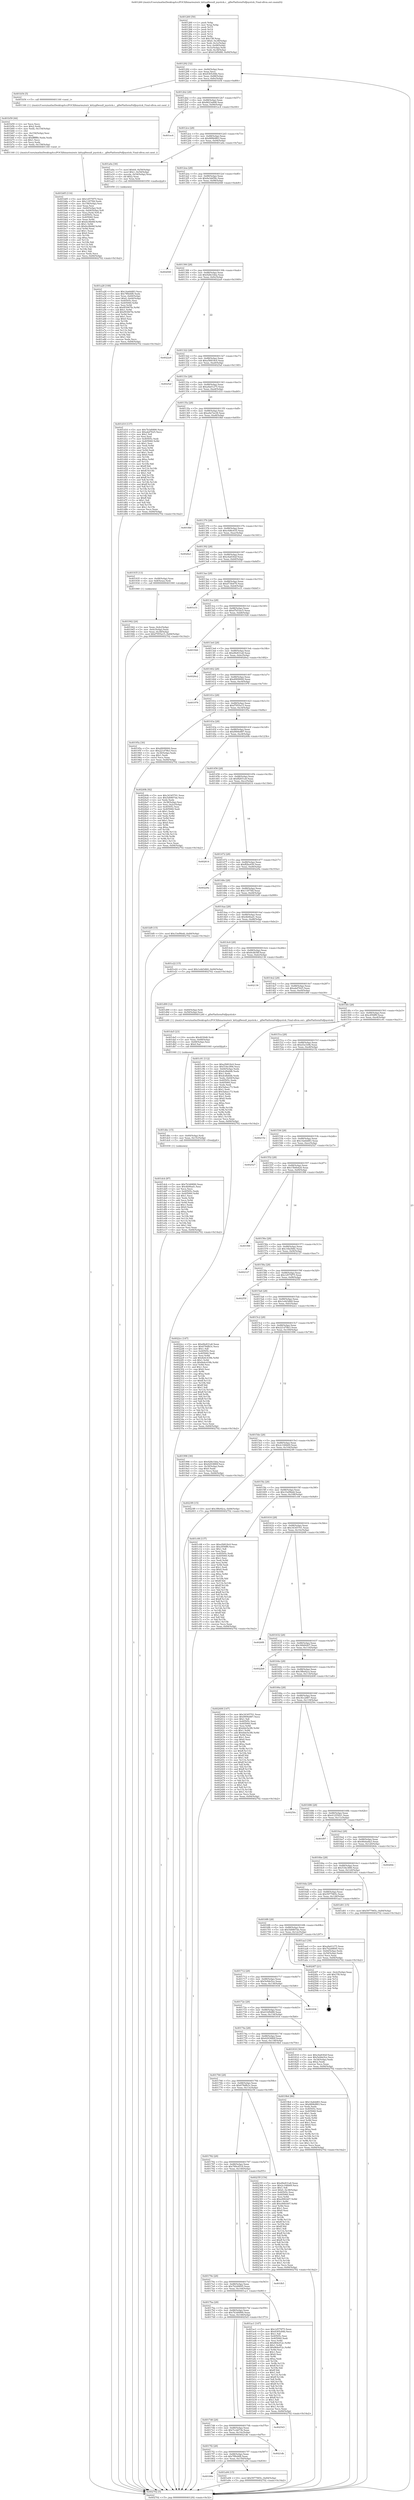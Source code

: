 digraph "0x401260" {
  label = "0x401260 (/mnt/c/Users/mathe/Desktop/tcc/POCII/binaries/extr_kittyglfwnull_joystick.c__glfwPlatformPollJoystick_Final-ollvm.out::main(0))"
  labelloc = "t"
  node[shape=record]

  Entry [label="",width=0.3,height=0.3,shape=circle,fillcolor=black,style=filled]
  "0x401292" [label="{
     0x401292 [32]\l
     | [instrs]\l
     &nbsp;&nbsp;0x401292 \<+6\>: mov -0x84(%rbp),%eax\l
     &nbsp;&nbsp;0x401298 \<+2\>: mov %eax,%ecx\l
     &nbsp;&nbsp;0x40129a \<+6\>: sub $0x8365c84b,%ecx\l
     &nbsp;&nbsp;0x4012a0 \<+6\>: mov %eax,-0x88(%rbp)\l
     &nbsp;&nbsp;0x4012a6 \<+6\>: mov %ecx,-0x8c(%rbp)\l
     &nbsp;&nbsp;0x4012ac \<+6\>: je 0000000000401b54 \<main+0x8f4\>\l
  }"]
  "0x401b54" [label="{
     0x401b54 [5]\l
     | [instrs]\l
     &nbsp;&nbsp;0x401b54 \<+5\>: call 0000000000401160 \<next_i\>\l
     | [calls]\l
     &nbsp;&nbsp;0x401160 \{1\} (/mnt/c/Users/mathe/Desktop/tcc/POCII/binaries/extr_kittyglfwnull_joystick.c__glfwPlatformPollJoystick_Final-ollvm.out::next_i)\l
  }"]
  "0x4012b2" [label="{
     0x4012b2 [28]\l
     | [instrs]\l
     &nbsp;&nbsp;0x4012b2 \<+5\>: jmp 00000000004012b7 \<main+0x57\>\l
     &nbsp;&nbsp;0x4012b7 \<+6\>: mov -0x88(%rbp),%eax\l
     &nbsp;&nbsp;0x4012bd \<+5\>: sub $0x8623a898,%eax\l
     &nbsp;&nbsp;0x4012c2 \<+6\>: mov %eax,-0x90(%rbp)\l
     &nbsp;&nbsp;0x4012c8 \<+6\>: je 0000000000401ec4 \<main+0xc64\>\l
  }"]
  Exit [label="",width=0.3,height=0.3,shape=circle,fillcolor=black,style=filled,peripheries=2]
  "0x401ec4" [label="{
     0x401ec4\l
  }", style=dashed]
  "0x4012ce" [label="{
     0x4012ce [28]\l
     | [instrs]\l
     &nbsp;&nbsp;0x4012ce \<+5\>: jmp 00000000004012d3 \<main+0x73\>\l
     &nbsp;&nbsp;0x4012d3 \<+6\>: mov -0x88(%rbp),%eax\l
     &nbsp;&nbsp;0x4012d9 \<+5\>: sub $0x889b9f63,%eax\l
     &nbsp;&nbsp;0x4012de \<+6\>: mov %eax,-0x94(%rbp)\l
     &nbsp;&nbsp;0x4012e4 \<+6\>: je 0000000000401a0a \<main+0x7aa\>\l
  }"]
  "0x401dcb" [label="{
     0x401dcb [87]\l
     | [instrs]\l
     &nbsp;&nbsp;0x401dcb \<+5\>: mov $0x7b3d0890,%eax\l
     &nbsp;&nbsp;0x401dd0 \<+5\>: mov $0x4b06ad1,%esi\l
     &nbsp;&nbsp;0x401dd5 \<+2\>: xor %ecx,%ecx\l
     &nbsp;&nbsp;0x401dd7 \<+7\>: mov 0x40505c,%edx\l
     &nbsp;&nbsp;0x401dde \<+8\>: mov 0x405060,%r8d\l
     &nbsp;&nbsp;0x401de6 \<+3\>: sub $0x1,%ecx\l
     &nbsp;&nbsp;0x401de9 \<+3\>: mov %edx,%r9d\l
     &nbsp;&nbsp;0x401dec \<+3\>: add %ecx,%r9d\l
     &nbsp;&nbsp;0x401def \<+4\>: imul %r9d,%edx\l
     &nbsp;&nbsp;0x401df3 \<+3\>: and $0x1,%edx\l
     &nbsp;&nbsp;0x401df6 \<+3\>: cmp $0x0,%edx\l
     &nbsp;&nbsp;0x401df9 \<+4\>: sete %r10b\l
     &nbsp;&nbsp;0x401dfd \<+4\>: cmp $0xa,%r8d\l
     &nbsp;&nbsp;0x401e01 \<+4\>: setl %r11b\l
     &nbsp;&nbsp;0x401e05 \<+3\>: mov %r10b,%bl\l
     &nbsp;&nbsp;0x401e08 \<+3\>: and %r11b,%bl\l
     &nbsp;&nbsp;0x401e0b \<+3\>: xor %r11b,%r10b\l
     &nbsp;&nbsp;0x401e0e \<+3\>: or %r10b,%bl\l
     &nbsp;&nbsp;0x401e11 \<+3\>: test $0x1,%bl\l
     &nbsp;&nbsp;0x401e14 \<+3\>: cmovne %esi,%eax\l
     &nbsp;&nbsp;0x401e17 \<+6\>: mov %eax,-0x84(%rbp)\l
     &nbsp;&nbsp;0x401e1d \<+5\>: jmp 0000000000402702 \<main+0x14a2\>\l
  }"]
  "0x401a0a" [label="{
     0x401a0a [30]\l
     | [instrs]\l
     &nbsp;&nbsp;0x401a0a \<+7\>: movl $0x64,-0x50(%rbp)\l
     &nbsp;&nbsp;0x401a11 \<+7\>: movl $0x1,-0x54(%rbp)\l
     &nbsp;&nbsp;0x401a18 \<+4\>: movslq -0x54(%rbp),%rax\l
     &nbsp;&nbsp;0x401a1c \<+4\>: shl $0x2,%rax\l
     &nbsp;&nbsp;0x401a20 \<+3\>: mov %rax,%rdi\l
     &nbsp;&nbsp;0x401a23 \<+5\>: call 0000000000401050 \<malloc@plt\>\l
     | [calls]\l
     &nbsp;&nbsp;0x401050 \{1\} (unknown)\l
  }"]
  "0x4012ea" [label="{
     0x4012ea [28]\l
     | [instrs]\l
     &nbsp;&nbsp;0x4012ea \<+5\>: jmp 00000000004012ef \<main+0x8f\>\l
     &nbsp;&nbsp;0x4012ef \<+6\>: mov -0x88(%rbp),%eax\l
     &nbsp;&nbsp;0x4012f5 \<+5\>: sub $0x8a3dd58c,%eax\l
     &nbsp;&nbsp;0x4012fa \<+6\>: mov %eax,-0x98(%rbp)\l
     &nbsp;&nbsp;0x401300 \<+6\>: je 0000000000402048 \<main+0xde8\>\l
  }"]
  "0x401dbc" [label="{
     0x401dbc [15]\l
     | [instrs]\l
     &nbsp;&nbsp;0x401dbc \<+4\>: mov -0x60(%rbp),%rdi\l
     &nbsp;&nbsp;0x401dc0 \<+6\>: mov %eax,-0x15c(%rbp)\l
     &nbsp;&nbsp;0x401dc6 \<+5\>: call 0000000000401030 \<free@plt\>\l
     | [calls]\l
     &nbsp;&nbsp;0x401030 \{1\} (unknown)\l
  }"]
  "0x402048" [label="{
     0x402048\l
  }", style=dashed]
  "0x401306" [label="{
     0x401306 [28]\l
     | [instrs]\l
     &nbsp;&nbsp;0x401306 \<+5\>: jmp 000000000040130b \<main+0xab\>\l
     &nbsp;&nbsp;0x40130b \<+6\>: mov -0x88(%rbp),%eax\l
     &nbsp;&nbsp;0x401311 \<+5\>: sub $0x928e1bba,%eax\l
     &nbsp;&nbsp;0x401316 \<+6\>: mov %eax,-0x9c(%rbp)\l
     &nbsp;&nbsp;0x40131c \<+6\>: je 00000000004022a9 \<main+0x1049\>\l
  }"]
  "0x401da5" [label="{
     0x401da5 [23]\l
     | [instrs]\l
     &nbsp;&nbsp;0x401da5 \<+10\>: movabs $0x4030d6,%rdi\l
     &nbsp;&nbsp;0x401daf \<+3\>: mov %eax,-0x68(%rbp)\l
     &nbsp;&nbsp;0x401db2 \<+3\>: mov -0x68(%rbp),%esi\l
     &nbsp;&nbsp;0x401db5 \<+2\>: mov $0x0,%al\l
     &nbsp;&nbsp;0x401db7 \<+5\>: call 0000000000401040 \<printf@plt\>\l
     | [calls]\l
     &nbsp;&nbsp;0x401040 \{1\} (unknown)\l
  }"]
  "0x4022a9" [label="{
     0x4022a9\l
  }", style=dashed]
  "0x401322" [label="{
     0x401322 [28]\l
     | [instrs]\l
     &nbsp;&nbsp;0x401322 \<+5\>: jmp 0000000000401327 \<main+0xc7\>\l
     &nbsp;&nbsp;0x401327 \<+6\>: mov -0x88(%rbp),%eax\l
     &nbsp;&nbsp;0x40132d \<+5\>: sub $0xa56818c0,%eax\l
     &nbsp;&nbsp;0x401332 \<+6\>: mov %eax,-0xa0(%rbp)\l
     &nbsp;&nbsp;0x401338 \<+6\>: je 00000000004025af \<main+0x134f\>\l
  }"]
  "0x401b85" [label="{
     0x401b85 [116]\l
     | [instrs]\l
     &nbsp;&nbsp;0x401b85 \<+5\>: mov $0x1d575f75,%ecx\l
     &nbsp;&nbsp;0x401b8a \<+5\>: mov $0x11875fd,%edx\l
     &nbsp;&nbsp;0x401b8f \<+6\>: mov -0x158(%rbp),%esi\l
     &nbsp;&nbsp;0x401b95 \<+3\>: imul %eax,%esi\l
     &nbsp;&nbsp;0x401b98 \<+4\>: mov -0x60(%rbp),%rdi\l
     &nbsp;&nbsp;0x401b9c \<+4\>: movslq -0x64(%rbp),%r8\l
     &nbsp;&nbsp;0x401ba0 \<+4\>: mov %esi,(%rdi,%r8,4)\l
     &nbsp;&nbsp;0x401ba4 \<+7\>: mov 0x40505c,%eax\l
     &nbsp;&nbsp;0x401bab \<+7\>: mov 0x405060,%esi\l
     &nbsp;&nbsp;0x401bb2 \<+3\>: mov %eax,%r9d\l
     &nbsp;&nbsp;0x401bb5 \<+7\>: add $0xfec8b06f,%r9d\l
     &nbsp;&nbsp;0x401bbc \<+4\>: sub $0x1,%r9d\l
     &nbsp;&nbsp;0x401bc0 \<+7\>: sub $0xfec8b06f,%r9d\l
     &nbsp;&nbsp;0x401bc7 \<+4\>: imul %r9d,%eax\l
     &nbsp;&nbsp;0x401bcb \<+3\>: and $0x1,%eax\l
     &nbsp;&nbsp;0x401bce \<+3\>: cmp $0x0,%eax\l
     &nbsp;&nbsp;0x401bd1 \<+4\>: sete %r10b\l
     &nbsp;&nbsp;0x401bd5 \<+3\>: cmp $0xa,%esi\l
     &nbsp;&nbsp;0x401bd8 \<+4\>: setl %r11b\l
     &nbsp;&nbsp;0x401bdc \<+3\>: mov %r10b,%bl\l
     &nbsp;&nbsp;0x401bdf \<+3\>: and %r11b,%bl\l
     &nbsp;&nbsp;0x401be2 \<+3\>: xor %r11b,%r10b\l
     &nbsp;&nbsp;0x401be5 \<+3\>: or %r10b,%bl\l
     &nbsp;&nbsp;0x401be8 \<+3\>: test $0x1,%bl\l
     &nbsp;&nbsp;0x401beb \<+3\>: cmovne %edx,%ecx\l
     &nbsp;&nbsp;0x401bee \<+6\>: mov %ecx,-0x84(%rbp)\l
     &nbsp;&nbsp;0x401bf4 \<+5\>: jmp 0000000000402702 \<main+0x14a2\>\l
  }"]
  "0x4025af" [label="{
     0x4025af\l
  }", style=dashed]
  "0x40133e" [label="{
     0x40133e [28]\l
     | [instrs]\l
     &nbsp;&nbsp;0x40133e \<+5\>: jmp 0000000000401343 \<main+0xe3\>\l
     &nbsp;&nbsp;0x401343 \<+6\>: mov -0x88(%rbp),%eax\l
     &nbsp;&nbsp;0x401349 \<+5\>: sub $0xa9a01275,%eax\l
     &nbsp;&nbsp;0x40134e \<+6\>: mov %eax,-0xa4(%rbp)\l
     &nbsp;&nbsp;0x401354 \<+6\>: je 0000000000401d10 \<main+0xab0\>\l
  }"]
  "0x401b59" [label="{
     0x401b59 [44]\l
     | [instrs]\l
     &nbsp;&nbsp;0x401b59 \<+2\>: xor %ecx,%ecx\l
     &nbsp;&nbsp;0x401b5b \<+5\>: mov $0x2,%edx\l
     &nbsp;&nbsp;0x401b60 \<+6\>: mov %edx,-0x154(%rbp)\l
     &nbsp;&nbsp;0x401b66 \<+1\>: cltd\l
     &nbsp;&nbsp;0x401b67 \<+6\>: mov -0x154(%rbp),%esi\l
     &nbsp;&nbsp;0x401b6d \<+2\>: idiv %esi\l
     &nbsp;&nbsp;0x401b6f \<+6\>: imul $0xfffffffe,%edx,%edx\l
     &nbsp;&nbsp;0x401b75 \<+3\>: sub $0x1,%ecx\l
     &nbsp;&nbsp;0x401b78 \<+2\>: sub %ecx,%edx\l
     &nbsp;&nbsp;0x401b7a \<+6\>: mov %edx,-0x158(%rbp)\l
     &nbsp;&nbsp;0x401b80 \<+5\>: call 0000000000401160 \<next_i\>\l
     | [calls]\l
     &nbsp;&nbsp;0x401160 \{1\} (/mnt/c/Users/mathe/Desktop/tcc/POCII/binaries/extr_kittyglfwnull_joystick.c__glfwPlatformPollJoystick_Final-ollvm.out::next_i)\l
  }"]
  "0x401d10" [label="{
     0x401d10 [137]\l
     | [instrs]\l
     &nbsp;&nbsp;0x401d10 \<+5\>: mov $0x7b3d0890,%eax\l
     &nbsp;&nbsp;0x401d15 \<+5\>: mov $0xabd7625,%ecx\l
     &nbsp;&nbsp;0x401d1a \<+2\>: mov $0x1,%dl\l
     &nbsp;&nbsp;0x401d1c \<+2\>: xor %esi,%esi\l
     &nbsp;&nbsp;0x401d1e \<+7\>: mov 0x40505c,%edi\l
     &nbsp;&nbsp;0x401d25 \<+8\>: mov 0x405060,%r8d\l
     &nbsp;&nbsp;0x401d2d \<+3\>: sub $0x1,%esi\l
     &nbsp;&nbsp;0x401d30 \<+3\>: mov %edi,%r9d\l
     &nbsp;&nbsp;0x401d33 \<+3\>: add %esi,%r9d\l
     &nbsp;&nbsp;0x401d36 \<+4\>: imul %r9d,%edi\l
     &nbsp;&nbsp;0x401d3a \<+3\>: and $0x1,%edi\l
     &nbsp;&nbsp;0x401d3d \<+3\>: cmp $0x0,%edi\l
     &nbsp;&nbsp;0x401d40 \<+4\>: sete %r10b\l
     &nbsp;&nbsp;0x401d44 \<+4\>: cmp $0xa,%r8d\l
     &nbsp;&nbsp;0x401d48 \<+4\>: setl %r11b\l
     &nbsp;&nbsp;0x401d4c \<+3\>: mov %r10b,%bl\l
     &nbsp;&nbsp;0x401d4f \<+3\>: xor $0xff,%bl\l
     &nbsp;&nbsp;0x401d52 \<+3\>: mov %r11b,%r14b\l
     &nbsp;&nbsp;0x401d55 \<+4\>: xor $0xff,%r14b\l
     &nbsp;&nbsp;0x401d59 \<+3\>: xor $0x1,%dl\l
     &nbsp;&nbsp;0x401d5c \<+3\>: mov %bl,%r15b\l
     &nbsp;&nbsp;0x401d5f \<+4\>: and $0xff,%r15b\l
     &nbsp;&nbsp;0x401d63 \<+3\>: and %dl,%r10b\l
     &nbsp;&nbsp;0x401d66 \<+3\>: mov %r14b,%r12b\l
     &nbsp;&nbsp;0x401d69 \<+4\>: and $0xff,%r12b\l
     &nbsp;&nbsp;0x401d6d \<+3\>: and %dl,%r11b\l
     &nbsp;&nbsp;0x401d70 \<+3\>: or %r10b,%r15b\l
     &nbsp;&nbsp;0x401d73 \<+3\>: or %r11b,%r12b\l
     &nbsp;&nbsp;0x401d76 \<+3\>: xor %r12b,%r15b\l
     &nbsp;&nbsp;0x401d79 \<+3\>: or %r14b,%bl\l
     &nbsp;&nbsp;0x401d7c \<+3\>: xor $0xff,%bl\l
     &nbsp;&nbsp;0x401d7f \<+3\>: or $0x1,%dl\l
     &nbsp;&nbsp;0x401d82 \<+2\>: and %dl,%bl\l
     &nbsp;&nbsp;0x401d84 \<+3\>: or %bl,%r15b\l
     &nbsp;&nbsp;0x401d87 \<+4\>: test $0x1,%r15b\l
     &nbsp;&nbsp;0x401d8b \<+3\>: cmovne %ecx,%eax\l
     &nbsp;&nbsp;0x401d8e \<+6\>: mov %eax,-0x84(%rbp)\l
     &nbsp;&nbsp;0x401d94 \<+5\>: jmp 0000000000402702 \<main+0x14a2\>\l
  }"]
  "0x40135a" [label="{
     0x40135a [28]\l
     | [instrs]\l
     &nbsp;&nbsp;0x40135a \<+5\>: jmp 000000000040135f \<main+0xff\>\l
     &nbsp;&nbsp;0x40135f \<+6\>: mov -0x88(%rbp),%eax\l
     &nbsp;&nbsp;0x401365 \<+5\>: sub $0xa9a72e38,%eax\l
     &nbsp;&nbsp;0x40136a \<+6\>: mov %eax,-0xa8(%rbp)\l
     &nbsp;&nbsp;0x401370 \<+6\>: je 00000000004018bf \<main+0x65f\>\l
  }"]
  "0x40180e" [label="{
     0x40180e\l
  }", style=dashed]
  "0x4018bf" [label="{
     0x4018bf\l
  }", style=dashed]
  "0x401376" [label="{
     0x401376 [28]\l
     | [instrs]\l
     &nbsp;&nbsp;0x401376 \<+5\>: jmp 000000000040137b \<main+0x11b\>\l
     &nbsp;&nbsp;0x40137b \<+6\>: mov -0x88(%rbp),%eax\l
     &nbsp;&nbsp;0x401381 \<+5\>: sub $0xc0d6c635,%eax\l
     &nbsp;&nbsp;0x401386 \<+6\>: mov %eax,-0xac(%rbp)\l
     &nbsp;&nbsp;0x40138c \<+6\>: je 00000000004026a1 \<main+0x1441\>\l
  }"]
  "0x401a94" [label="{
     0x401a94 [15]\l
     | [instrs]\l
     &nbsp;&nbsp;0x401a94 \<+10\>: movl $0x5977965c,-0x84(%rbp)\l
     &nbsp;&nbsp;0x401a9e \<+5\>: jmp 0000000000402702 \<main+0x14a2\>\l
  }"]
  "0x4026a1" [label="{
     0x4026a1\l
  }", style=dashed]
  "0x401392" [label="{
     0x401392 [28]\l
     | [instrs]\l
     &nbsp;&nbsp;0x401392 \<+5\>: jmp 0000000000401397 \<main+0x137\>\l
     &nbsp;&nbsp;0x401397 \<+6\>: mov -0x88(%rbp),%eax\l
     &nbsp;&nbsp;0x40139d \<+5\>: sub $0xc6a8302f,%eax\l
     &nbsp;&nbsp;0x4013a2 \<+6\>: mov %eax,-0xb0(%rbp)\l
     &nbsp;&nbsp;0x4013a8 \<+6\>: je 0000000000401935 \<main+0x6d5\>\l
  }"]
  "0x4017f2" [label="{
     0x4017f2 [28]\l
     | [instrs]\l
     &nbsp;&nbsp;0x4017f2 \<+5\>: jmp 00000000004017f7 \<main+0x597\>\l
     &nbsp;&nbsp;0x4017f7 \<+6\>: mov -0x88(%rbp),%eax\l
     &nbsp;&nbsp;0x4017fd \<+5\>: sub $0x7ff4d4f8,%eax\l
     &nbsp;&nbsp;0x401802 \<+6\>: mov %eax,-0x150(%rbp)\l
     &nbsp;&nbsp;0x401808 \<+6\>: je 0000000000401a94 \<main+0x834\>\l
  }"]
  "0x401935" [label="{
     0x401935 [13]\l
     | [instrs]\l
     &nbsp;&nbsp;0x401935 \<+4\>: mov -0x48(%rbp),%rax\l
     &nbsp;&nbsp;0x401939 \<+4\>: mov 0x8(%rax),%rdi\l
     &nbsp;&nbsp;0x40193d \<+5\>: call 0000000000401060 \<atoi@plt\>\l
     | [calls]\l
     &nbsp;&nbsp;0x401060 \{1\} (unknown)\l
  }"]
  "0x4013ae" [label="{
     0x4013ae [28]\l
     | [instrs]\l
     &nbsp;&nbsp;0x4013ae \<+5\>: jmp 00000000004013b3 \<main+0x153\>\l
     &nbsp;&nbsp;0x4013b3 \<+6\>: mov -0x88(%rbp),%eax\l
     &nbsp;&nbsp;0x4013b9 \<+5\>: sub $0xd73fe670,%eax\l
     &nbsp;&nbsp;0x4013be \<+6\>: mov %eax,-0xb4(%rbp)\l
     &nbsp;&nbsp;0x4013c4 \<+6\>: je 0000000000401e31 \<main+0xbd1\>\l
  }"]
  "0x4021db" [label="{
     0x4021db\l
  }", style=dashed]
  "0x401e31" [label="{
     0x401e31\l
  }", style=dashed]
  "0x4013ca" [label="{
     0x4013ca [28]\l
     | [instrs]\l
     &nbsp;&nbsp;0x4013ca \<+5\>: jmp 00000000004013cf \<main+0x16f\>\l
     &nbsp;&nbsp;0x4013cf \<+6\>: mov -0x88(%rbp),%eax\l
     &nbsp;&nbsp;0x4013d5 \<+5\>: sub $0xd7b53ac5,%eax\l
     &nbsp;&nbsp;0x4013da \<+6\>: mov %eax,-0xb8(%rbp)\l
     &nbsp;&nbsp;0x4013e0 \<+6\>: je 0000000000401926 \<main+0x6c6\>\l
  }"]
  "0x4017d6" [label="{
     0x4017d6 [28]\l
     | [instrs]\l
     &nbsp;&nbsp;0x4017d6 \<+5\>: jmp 00000000004017db \<main+0x57b\>\l
     &nbsp;&nbsp;0x4017db \<+6\>: mov -0x88(%rbp),%eax\l
     &nbsp;&nbsp;0x4017e1 \<+5\>: sub $0x7ccdd73b,%eax\l
     &nbsp;&nbsp;0x4017e6 \<+6\>: mov %eax,-0x14c(%rbp)\l
     &nbsp;&nbsp;0x4017ec \<+6\>: je 00000000004021db \<main+0xf7b\>\l
  }"]
  "0x401926" [label="{
     0x401926\l
  }", style=dashed]
  "0x4013e6" [label="{
     0x4013e6 [28]\l
     | [instrs]\l
     &nbsp;&nbsp;0x4013e6 \<+5\>: jmp 00000000004013eb \<main+0x18b\>\l
     &nbsp;&nbsp;0x4013eb \<+6\>: mov -0x88(%rbp),%eax\l
     &nbsp;&nbsp;0x4013f1 \<+5\>: sub $0xd9e831a8,%eax\l
     &nbsp;&nbsp;0x4013f6 \<+6\>: mov %eax,-0xbc(%rbp)\l
     &nbsp;&nbsp;0x4013fc \<+6\>: je 00000000004026e2 \<main+0x1482\>\l
  }"]
  "0x4025d3" [label="{
     0x4025d3\l
  }", style=dashed]
  "0x4026e2" [label="{
     0x4026e2\l
  }", style=dashed]
  "0x401402" [label="{
     0x401402 [28]\l
     | [instrs]\l
     &nbsp;&nbsp;0x401402 \<+5\>: jmp 0000000000401407 \<main+0x1a7\>\l
     &nbsp;&nbsp;0x401407 \<+6\>: mov -0x88(%rbp),%eax\l
     &nbsp;&nbsp;0x40140d \<+5\>: sub $0xdf499000,%eax\l
     &nbsp;&nbsp;0x401412 \<+6\>: mov %eax,-0xc0(%rbp)\l
     &nbsp;&nbsp;0x401418 \<+6\>: je 0000000000401978 \<main+0x718\>\l
  }"]
  "0x4017ba" [label="{
     0x4017ba [28]\l
     | [instrs]\l
     &nbsp;&nbsp;0x4017ba \<+5\>: jmp 00000000004017bf \<main+0x55f\>\l
     &nbsp;&nbsp;0x4017bf \<+6\>: mov -0x88(%rbp),%eax\l
     &nbsp;&nbsp;0x4017c5 \<+5\>: sub $0x7b3d0890,%eax\l
     &nbsp;&nbsp;0x4017ca \<+6\>: mov %eax,-0x148(%rbp)\l
     &nbsp;&nbsp;0x4017d0 \<+6\>: je 00000000004025d3 \<main+0x1373\>\l
  }"]
  "0x401978" [label="{
     0x401978\l
  }", style=dashed]
  "0x40141e" [label="{
     0x40141e [28]\l
     | [instrs]\l
     &nbsp;&nbsp;0x40141e \<+5\>: jmp 0000000000401423 \<main+0x1c3\>\l
     &nbsp;&nbsp;0x401423 \<+6\>: mov -0x88(%rbp),%eax\l
     &nbsp;&nbsp;0x401429 \<+5\>: sub $0xf7955a15,%eax\l
     &nbsp;&nbsp;0x40142e \<+6\>: mov %eax,-0xc4(%rbp)\l
     &nbsp;&nbsp;0x401434 \<+6\>: je 000000000040195a \<main+0x6fa\>\l
  }"]
  "0x401ac1" [label="{
     0x401ac1 [147]\l
     | [instrs]\l
     &nbsp;&nbsp;0x401ac1 \<+5\>: mov $0x1d575f75,%eax\l
     &nbsp;&nbsp;0x401ac6 \<+5\>: mov $0x8365c84b,%ecx\l
     &nbsp;&nbsp;0x401acb \<+2\>: mov $0x1,%dl\l
     &nbsp;&nbsp;0x401acd \<+7\>: mov 0x40505c,%esi\l
     &nbsp;&nbsp;0x401ad4 \<+7\>: mov 0x405060,%edi\l
     &nbsp;&nbsp;0x401adb \<+3\>: mov %esi,%r8d\l
     &nbsp;&nbsp;0x401ade \<+7\>: sub $0x864ef12c,%r8d\l
     &nbsp;&nbsp;0x401ae5 \<+4\>: sub $0x1,%r8d\l
     &nbsp;&nbsp;0x401ae9 \<+7\>: add $0x864ef12c,%r8d\l
     &nbsp;&nbsp;0x401af0 \<+4\>: imul %r8d,%esi\l
     &nbsp;&nbsp;0x401af4 \<+3\>: and $0x1,%esi\l
     &nbsp;&nbsp;0x401af7 \<+3\>: cmp $0x0,%esi\l
     &nbsp;&nbsp;0x401afa \<+4\>: sete %r9b\l
     &nbsp;&nbsp;0x401afe \<+3\>: cmp $0xa,%edi\l
     &nbsp;&nbsp;0x401b01 \<+4\>: setl %r10b\l
     &nbsp;&nbsp;0x401b05 \<+3\>: mov %r9b,%r11b\l
     &nbsp;&nbsp;0x401b08 \<+4\>: xor $0xff,%r11b\l
     &nbsp;&nbsp;0x401b0c \<+3\>: mov %r10b,%bl\l
     &nbsp;&nbsp;0x401b0f \<+3\>: xor $0xff,%bl\l
     &nbsp;&nbsp;0x401b12 \<+3\>: xor $0x1,%dl\l
     &nbsp;&nbsp;0x401b15 \<+3\>: mov %r11b,%r14b\l
     &nbsp;&nbsp;0x401b18 \<+4\>: and $0xff,%r14b\l
     &nbsp;&nbsp;0x401b1c \<+3\>: and %dl,%r9b\l
     &nbsp;&nbsp;0x401b1f \<+3\>: mov %bl,%r15b\l
     &nbsp;&nbsp;0x401b22 \<+4\>: and $0xff,%r15b\l
     &nbsp;&nbsp;0x401b26 \<+3\>: and %dl,%r10b\l
     &nbsp;&nbsp;0x401b29 \<+3\>: or %r9b,%r14b\l
     &nbsp;&nbsp;0x401b2c \<+3\>: or %r10b,%r15b\l
     &nbsp;&nbsp;0x401b2f \<+3\>: xor %r15b,%r14b\l
     &nbsp;&nbsp;0x401b32 \<+3\>: or %bl,%r11b\l
     &nbsp;&nbsp;0x401b35 \<+4\>: xor $0xff,%r11b\l
     &nbsp;&nbsp;0x401b39 \<+3\>: or $0x1,%dl\l
     &nbsp;&nbsp;0x401b3c \<+3\>: and %dl,%r11b\l
     &nbsp;&nbsp;0x401b3f \<+3\>: or %r11b,%r14b\l
     &nbsp;&nbsp;0x401b42 \<+4\>: test $0x1,%r14b\l
     &nbsp;&nbsp;0x401b46 \<+3\>: cmovne %ecx,%eax\l
     &nbsp;&nbsp;0x401b49 \<+6\>: mov %eax,-0x84(%rbp)\l
     &nbsp;&nbsp;0x401b4f \<+5\>: jmp 0000000000402702 \<main+0x14a2\>\l
  }"]
  "0x40195a" [label="{
     0x40195a [30]\l
     | [instrs]\l
     &nbsp;&nbsp;0x40195a \<+5\>: mov $0xdf499000,%eax\l
     &nbsp;&nbsp;0x40195f \<+5\>: mov $0x221d78b3,%ecx\l
     &nbsp;&nbsp;0x401964 \<+3\>: mov -0x30(%rbp),%edx\l
     &nbsp;&nbsp;0x401967 \<+3\>: cmp $0x1,%edx\l
     &nbsp;&nbsp;0x40196a \<+3\>: cmovl %ecx,%eax\l
     &nbsp;&nbsp;0x40196d \<+6\>: mov %eax,-0x84(%rbp)\l
     &nbsp;&nbsp;0x401973 \<+5\>: jmp 0000000000402702 \<main+0x14a2\>\l
  }"]
  "0x40143a" [label="{
     0x40143a [28]\l
     | [instrs]\l
     &nbsp;&nbsp;0x40143a \<+5\>: jmp 000000000040143f \<main+0x1df\>\l
     &nbsp;&nbsp;0x40143f \<+6\>: mov -0x88(%rbp),%eax\l
     &nbsp;&nbsp;0x401445 \<+5\>: sub $0xf909e887,%eax\l
     &nbsp;&nbsp;0x40144a \<+6\>: mov %eax,-0xc8(%rbp)\l
     &nbsp;&nbsp;0x401450 \<+6\>: je 000000000040249b \<main+0x123b\>\l
  }"]
  "0x40179e" [label="{
     0x40179e [28]\l
     | [instrs]\l
     &nbsp;&nbsp;0x40179e \<+5\>: jmp 00000000004017a3 \<main+0x543\>\l
     &nbsp;&nbsp;0x4017a3 \<+6\>: mov -0x88(%rbp),%eax\l
     &nbsp;&nbsp;0x4017a9 \<+5\>: sub $0x7b2d9695,%eax\l
     &nbsp;&nbsp;0x4017ae \<+6\>: mov %eax,-0x144(%rbp)\l
     &nbsp;&nbsp;0x4017b4 \<+6\>: je 0000000000401ac1 \<main+0x861\>\l
  }"]
  "0x40249b" [label="{
     0x40249b [92]\l
     | [instrs]\l
     &nbsp;&nbsp;0x40249b \<+5\>: mov $0x34345701,%eax\l
     &nbsp;&nbsp;0x4024a0 \<+5\>: mov $0x5d0807de,%ecx\l
     &nbsp;&nbsp;0x4024a5 \<+2\>: xor %edx,%edx\l
     &nbsp;&nbsp;0x4024a7 \<+3\>: mov -0x38(%rbp),%esi\l
     &nbsp;&nbsp;0x4024aa \<+3\>: mov %esi,-0x2c(%rbp)\l
     &nbsp;&nbsp;0x4024ad \<+7\>: mov 0x40505c,%esi\l
     &nbsp;&nbsp;0x4024b4 \<+7\>: mov 0x405060,%edi\l
     &nbsp;&nbsp;0x4024bb \<+3\>: sub $0x1,%edx\l
     &nbsp;&nbsp;0x4024be \<+3\>: mov %esi,%r8d\l
     &nbsp;&nbsp;0x4024c1 \<+3\>: add %edx,%r8d\l
     &nbsp;&nbsp;0x4024c4 \<+4\>: imul %r8d,%esi\l
     &nbsp;&nbsp;0x4024c8 \<+3\>: and $0x1,%esi\l
     &nbsp;&nbsp;0x4024cb \<+3\>: cmp $0x0,%esi\l
     &nbsp;&nbsp;0x4024ce \<+4\>: sete %r9b\l
     &nbsp;&nbsp;0x4024d2 \<+3\>: cmp $0xa,%edi\l
     &nbsp;&nbsp;0x4024d5 \<+4\>: setl %r10b\l
     &nbsp;&nbsp;0x4024d9 \<+3\>: mov %r9b,%r11b\l
     &nbsp;&nbsp;0x4024dc \<+3\>: and %r10b,%r11b\l
     &nbsp;&nbsp;0x4024df \<+3\>: xor %r10b,%r9b\l
     &nbsp;&nbsp;0x4024e2 \<+3\>: or %r9b,%r11b\l
     &nbsp;&nbsp;0x4024e5 \<+4\>: test $0x1,%r11b\l
     &nbsp;&nbsp;0x4024e9 \<+3\>: cmovne %ecx,%eax\l
     &nbsp;&nbsp;0x4024ec \<+6\>: mov %eax,-0x84(%rbp)\l
     &nbsp;&nbsp;0x4024f2 \<+5\>: jmp 0000000000402702 \<main+0x14a2\>\l
  }"]
  "0x401456" [label="{
     0x401456 [28]\l
     | [instrs]\l
     &nbsp;&nbsp;0x401456 \<+5\>: jmp 000000000040145b \<main+0x1fb\>\l
     &nbsp;&nbsp;0x40145b \<+6\>: mov -0x88(%rbp),%eax\l
     &nbsp;&nbsp;0x401461 \<+5\>: sub $0xff2651a9,%eax\l
     &nbsp;&nbsp;0x401466 \<+6\>: mov %eax,-0xcc(%rbp)\l
     &nbsp;&nbsp;0x40146c \<+6\>: je 0000000000402614 \<main+0x13b4\>\l
  }"]
  "0x401fb5" [label="{
     0x401fb5\l
  }", style=dashed]
  "0x402614" [label="{
     0x402614\l
  }", style=dashed]
  "0x401472" [label="{
     0x401472 [28]\l
     | [instrs]\l
     &nbsp;&nbsp;0x401472 \<+5\>: jmp 0000000000401477 \<main+0x217\>\l
     &nbsp;&nbsp;0x401477 \<+6\>: mov -0x88(%rbp),%eax\l
     &nbsp;&nbsp;0x40147d \<+5\>: sub $0xff2be450,%eax\l
     &nbsp;&nbsp;0x401482 \<+6\>: mov %eax,-0xd0(%rbp)\l
     &nbsp;&nbsp;0x401488 \<+6\>: je 000000000040229a \<main+0x103a\>\l
  }"]
  "0x401782" [label="{
     0x401782 [28]\l
     | [instrs]\l
     &nbsp;&nbsp;0x401782 \<+5\>: jmp 0000000000401787 \<main+0x527\>\l
     &nbsp;&nbsp;0x401787 \<+6\>: mov -0x88(%rbp),%eax\l
     &nbsp;&nbsp;0x40178d \<+5\>: sub $0x789cd518,%eax\l
     &nbsp;&nbsp;0x401792 \<+6\>: mov %eax,-0x140(%rbp)\l
     &nbsp;&nbsp;0x401798 \<+6\>: je 0000000000401fb5 \<main+0xd55\>\l
  }"]
  "0x40229a" [label="{
     0x40229a\l
  }", style=dashed]
  "0x40148e" [label="{
     0x40148e [28]\l
     | [instrs]\l
     &nbsp;&nbsp;0x40148e \<+5\>: jmp 0000000000401493 \<main+0x233\>\l
     &nbsp;&nbsp;0x401493 \<+6\>: mov -0x88(%rbp),%eax\l
     &nbsp;&nbsp;0x401499 \<+5\>: sub $0x11875fd,%eax\l
     &nbsp;&nbsp;0x40149e \<+6\>: mov %eax,-0xd4(%rbp)\l
     &nbsp;&nbsp;0x4014a4 \<+6\>: je 0000000000401bf9 \<main+0x999\>\l
  }"]
  "0x40235f" [label="{
     0x40235f [154]\l
     | [instrs]\l
     &nbsp;&nbsp;0x40235f \<+5\>: mov $0xd9e831a8,%eax\l
     &nbsp;&nbsp;0x402364 \<+5\>: mov $0x2c166b69,%ecx\l
     &nbsp;&nbsp;0x402369 \<+2\>: mov $0x1,%dl\l
     &nbsp;&nbsp;0x40236b \<+7\>: movl $0x0,-0x38(%rbp)\l
     &nbsp;&nbsp;0x402372 \<+7\>: mov 0x40505c,%esi\l
     &nbsp;&nbsp;0x402379 \<+7\>: mov 0x405060,%edi\l
     &nbsp;&nbsp;0x402380 \<+3\>: mov %esi,%r8d\l
     &nbsp;&nbsp;0x402383 \<+7\>: sub $0xe90fcb07,%r8d\l
     &nbsp;&nbsp;0x40238a \<+4\>: sub $0x1,%r8d\l
     &nbsp;&nbsp;0x40238e \<+7\>: add $0xe90fcb07,%r8d\l
     &nbsp;&nbsp;0x402395 \<+4\>: imul %r8d,%esi\l
     &nbsp;&nbsp;0x402399 \<+3\>: and $0x1,%esi\l
     &nbsp;&nbsp;0x40239c \<+3\>: cmp $0x0,%esi\l
     &nbsp;&nbsp;0x40239f \<+4\>: sete %r9b\l
     &nbsp;&nbsp;0x4023a3 \<+3\>: cmp $0xa,%edi\l
     &nbsp;&nbsp;0x4023a6 \<+4\>: setl %r10b\l
     &nbsp;&nbsp;0x4023aa \<+3\>: mov %r9b,%r11b\l
     &nbsp;&nbsp;0x4023ad \<+4\>: xor $0xff,%r11b\l
     &nbsp;&nbsp;0x4023b1 \<+3\>: mov %r10b,%bl\l
     &nbsp;&nbsp;0x4023b4 \<+3\>: xor $0xff,%bl\l
     &nbsp;&nbsp;0x4023b7 \<+3\>: xor $0x1,%dl\l
     &nbsp;&nbsp;0x4023ba \<+3\>: mov %r11b,%r14b\l
     &nbsp;&nbsp;0x4023bd \<+4\>: and $0xff,%r14b\l
     &nbsp;&nbsp;0x4023c1 \<+3\>: and %dl,%r9b\l
     &nbsp;&nbsp;0x4023c4 \<+3\>: mov %bl,%r15b\l
     &nbsp;&nbsp;0x4023c7 \<+4\>: and $0xff,%r15b\l
     &nbsp;&nbsp;0x4023cb \<+3\>: and %dl,%r10b\l
     &nbsp;&nbsp;0x4023ce \<+3\>: or %r9b,%r14b\l
     &nbsp;&nbsp;0x4023d1 \<+3\>: or %r10b,%r15b\l
     &nbsp;&nbsp;0x4023d4 \<+3\>: xor %r15b,%r14b\l
     &nbsp;&nbsp;0x4023d7 \<+3\>: or %bl,%r11b\l
     &nbsp;&nbsp;0x4023da \<+4\>: xor $0xff,%r11b\l
     &nbsp;&nbsp;0x4023de \<+3\>: or $0x1,%dl\l
     &nbsp;&nbsp;0x4023e1 \<+3\>: and %dl,%r11b\l
     &nbsp;&nbsp;0x4023e4 \<+3\>: or %r11b,%r14b\l
     &nbsp;&nbsp;0x4023e7 \<+4\>: test $0x1,%r14b\l
     &nbsp;&nbsp;0x4023eb \<+3\>: cmovne %ecx,%eax\l
     &nbsp;&nbsp;0x4023ee \<+6\>: mov %eax,-0x84(%rbp)\l
     &nbsp;&nbsp;0x4023f4 \<+5\>: jmp 0000000000402702 \<main+0x14a2\>\l
  }"]
  "0x401bf9" [label="{
     0x401bf9 [15]\l
     | [instrs]\l
     &nbsp;&nbsp;0x401bf9 \<+10\>: movl $0x33ef9bdd,-0x84(%rbp)\l
     &nbsp;&nbsp;0x401c03 \<+5\>: jmp 0000000000402702 \<main+0x14a2\>\l
  }"]
  "0x4014aa" [label="{
     0x4014aa [28]\l
     | [instrs]\l
     &nbsp;&nbsp;0x4014aa \<+5\>: jmp 00000000004014af \<main+0x24f\>\l
     &nbsp;&nbsp;0x4014af \<+6\>: mov -0x88(%rbp),%eax\l
     &nbsp;&nbsp;0x4014b5 \<+5\>: sub $0x4b06ad1,%eax\l
     &nbsp;&nbsp;0x4014ba \<+6\>: mov %eax,-0xd8(%rbp)\l
     &nbsp;&nbsp;0x4014c0 \<+6\>: je 0000000000401e22 \<main+0xbc2\>\l
  }"]
  "0x401a28" [label="{
     0x401a28 [108]\l
     | [instrs]\l
     &nbsp;&nbsp;0x401a28 \<+5\>: mov $0x14a6dd83,%ecx\l
     &nbsp;&nbsp;0x401a2d \<+5\>: mov $0x7ff4d4f8,%edx\l
     &nbsp;&nbsp;0x401a32 \<+4\>: mov %rax,-0x60(%rbp)\l
     &nbsp;&nbsp;0x401a36 \<+7\>: movl $0x0,-0x64(%rbp)\l
     &nbsp;&nbsp;0x401a3d \<+7\>: mov 0x40505c,%esi\l
     &nbsp;&nbsp;0x401a44 \<+8\>: mov 0x405060,%r8d\l
     &nbsp;&nbsp;0x401a4c \<+3\>: mov %esi,%r9d\l
     &nbsp;&nbsp;0x401a4f \<+7\>: sub $0xf93067fe,%r9d\l
     &nbsp;&nbsp;0x401a56 \<+4\>: sub $0x1,%r9d\l
     &nbsp;&nbsp;0x401a5a \<+7\>: add $0xf93067fe,%r9d\l
     &nbsp;&nbsp;0x401a61 \<+4\>: imul %r9d,%esi\l
     &nbsp;&nbsp;0x401a65 \<+3\>: and $0x1,%esi\l
     &nbsp;&nbsp;0x401a68 \<+3\>: cmp $0x0,%esi\l
     &nbsp;&nbsp;0x401a6b \<+4\>: sete %r10b\l
     &nbsp;&nbsp;0x401a6f \<+4\>: cmp $0xa,%r8d\l
     &nbsp;&nbsp;0x401a73 \<+4\>: setl %r11b\l
     &nbsp;&nbsp;0x401a77 \<+3\>: mov %r10b,%bl\l
     &nbsp;&nbsp;0x401a7a \<+3\>: and %r11b,%bl\l
     &nbsp;&nbsp;0x401a7d \<+3\>: xor %r11b,%r10b\l
     &nbsp;&nbsp;0x401a80 \<+3\>: or %r10b,%bl\l
     &nbsp;&nbsp;0x401a83 \<+3\>: test $0x1,%bl\l
     &nbsp;&nbsp;0x401a86 \<+3\>: cmovne %edx,%ecx\l
     &nbsp;&nbsp;0x401a89 \<+6\>: mov %ecx,-0x84(%rbp)\l
     &nbsp;&nbsp;0x401a8f \<+5\>: jmp 0000000000402702 \<main+0x14a2\>\l
  }"]
  "0x401e22" [label="{
     0x401e22 [15]\l
     | [instrs]\l
     &nbsp;&nbsp;0x401e22 \<+10\>: movl $0x1e4d3db9,-0x84(%rbp)\l
     &nbsp;&nbsp;0x401e2c \<+5\>: jmp 0000000000402702 \<main+0x14a2\>\l
  }"]
  "0x4014c6" [label="{
     0x4014c6 [28]\l
     | [instrs]\l
     &nbsp;&nbsp;0x4014c6 \<+5\>: jmp 00000000004014cb \<main+0x26b\>\l
     &nbsp;&nbsp;0x4014cb \<+6\>: mov -0x88(%rbp),%eax\l
     &nbsp;&nbsp;0x4014d1 \<+5\>: sub $0x8cdb58f,%eax\l
     &nbsp;&nbsp;0x4014d6 \<+6\>: mov %eax,-0xdc(%rbp)\l
     &nbsp;&nbsp;0x4014dc \<+6\>: je 0000000000402136 \<main+0xed6\>\l
  }"]
  "0x401766" [label="{
     0x401766 [28]\l
     | [instrs]\l
     &nbsp;&nbsp;0x401766 \<+5\>: jmp 000000000040176b \<main+0x50b\>\l
     &nbsp;&nbsp;0x40176b \<+6\>: mov -0x88(%rbp),%eax\l
     &nbsp;&nbsp;0x401771 \<+5\>: sub $0x678dfb3c,%eax\l
     &nbsp;&nbsp;0x401776 \<+6\>: mov %eax,-0x13c(%rbp)\l
     &nbsp;&nbsp;0x40177c \<+6\>: je 000000000040235f \<main+0x10ff\>\l
  }"]
  "0x402136" [label="{
     0x402136\l
  }", style=dashed]
  "0x4014e2" [label="{
     0x4014e2 [28]\l
     | [instrs]\l
     &nbsp;&nbsp;0x4014e2 \<+5\>: jmp 00000000004014e7 \<main+0x287\>\l
     &nbsp;&nbsp;0x4014e7 \<+6\>: mov -0x88(%rbp),%eax\l
     &nbsp;&nbsp;0x4014ed \<+5\>: sub $0xabd7625,%eax\l
     &nbsp;&nbsp;0x4014f2 \<+6\>: mov %eax,-0xe0(%rbp)\l
     &nbsp;&nbsp;0x4014f8 \<+6\>: je 0000000000401d99 \<main+0xb39\>\l
  }"]
  "0x4019b4" [label="{
     0x4019b4 [86]\l
     | [instrs]\l
     &nbsp;&nbsp;0x4019b4 \<+5\>: mov $0x14a6dd83,%eax\l
     &nbsp;&nbsp;0x4019b9 \<+5\>: mov $0x889b9f63,%ecx\l
     &nbsp;&nbsp;0x4019be \<+2\>: xor %edx,%edx\l
     &nbsp;&nbsp;0x4019c0 \<+7\>: mov 0x40505c,%esi\l
     &nbsp;&nbsp;0x4019c7 \<+7\>: mov 0x405060,%edi\l
     &nbsp;&nbsp;0x4019ce \<+3\>: sub $0x1,%edx\l
     &nbsp;&nbsp;0x4019d1 \<+3\>: mov %esi,%r8d\l
     &nbsp;&nbsp;0x4019d4 \<+3\>: add %edx,%r8d\l
     &nbsp;&nbsp;0x4019d7 \<+4\>: imul %r8d,%esi\l
     &nbsp;&nbsp;0x4019db \<+3\>: and $0x1,%esi\l
     &nbsp;&nbsp;0x4019de \<+3\>: cmp $0x0,%esi\l
     &nbsp;&nbsp;0x4019e1 \<+4\>: sete %r9b\l
     &nbsp;&nbsp;0x4019e5 \<+3\>: cmp $0xa,%edi\l
     &nbsp;&nbsp;0x4019e8 \<+4\>: setl %r10b\l
     &nbsp;&nbsp;0x4019ec \<+3\>: mov %r9b,%r11b\l
     &nbsp;&nbsp;0x4019ef \<+3\>: and %r10b,%r11b\l
     &nbsp;&nbsp;0x4019f2 \<+3\>: xor %r10b,%r9b\l
     &nbsp;&nbsp;0x4019f5 \<+3\>: or %r9b,%r11b\l
     &nbsp;&nbsp;0x4019f8 \<+4\>: test $0x1,%r11b\l
     &nbsp;&nbsp;0x4019fc \<+3\>: cmovne %ecx,%eax\l
     &nbsp;&nbsp;0x4019ff \<+6\>: mov %eax,-0x84(%rbp)\l
     &nbsp;&nbsp;0x401a05 \<+5\>: jmp 0000000000402702 \<main+0x14a2\>\l
  }"]
  "0x401d99" [label="{
     0x401d99 [12]\l
     | [instrs]\l
     &nbsp;&nbsp;0x401d99 \<+4\>: mov -0x60(%rbp),%rdi\l
     &nbsp;&nbsp;0x401d9d \<+3\>: mov -0x50(%rbp),%esi\l
     &nbsp;&nbsp;0x401da0 \<+5\>: call 0000000000401240 \<_glfwPlatformPollJoystick\>\l
     | [calls]\l
     &nbsp;&nbsp;0x401240 \{1\} (/mnt/c/Users/mathe/Desktop/tcc/POCII/binaries/extr_kittyglfwnull_joystick.c__glfwPlatformPollJoystick_Final-ollvm.out::_glfwPlatformPollJoystick)\l
  }"]
  "0x4014fe" [label="{
     0x4014fe [28]\l
     | [instrs]\l
     &nbsp;&nbsp;0x4014fe \<+5\>: jmp 0000000000401503 \<main+0x2a3\>\l
     &nbsp;&nbsp;0x401503 \<+6\>: mov -0x88(%rbp),%eax\l
     &nbsp;&nbsp;0x401509 \<+5\>: sub $0xc856ff9,%eax\l
     &nbsp;&nbsp;0x40150e \<+6\>: mov %eax,-0xe4(%rbp)\l
     &nbsp;&nbsp;0x401514 \<+6\>: je 0000000000401c91 \<main+0xa31\>\l
  }"]
  "0x401942" [label="{
     0x401942 [24]\l
     | [instrs]\l
     &nbsp;&nbsp;0x401942 \<+3\>: mov %eax,-0x4c(%rbp)\l
     &nbsp;&nbsp;0x401945 \<+3\>: mov -0x4c(%rbp),%eax\l
     &nbsp;&nbsp;0x401948 \<+3\>: mov %eax,-0x30(%rbp)\l
     &nbsp;&nbsp;0x40194b \<+10\>: movl $0xf7955a15,-0x84(%rbp)\l
     &nbsp;&nbsp;0x401955 \<+5\>: jmp 0000000000402702 \<main+0x14a2\>\l
  }"]
  "0x401c91" [label="{
     0x401c91 [112]\l
     | [instrs]\l
     &nbsp;&nbsp;0x401c91 \<+5\>: mov $0xa56818c0,%eax\l
     &nbsp;&nbsp;0x401c96 \<+5\>: mov $0x534e3f06,%ecx\l
     &nbsp;&nbsp;0x401c9b \<+3\>: mov -0x64(%rbp),%edx\l
     &nbsp;&nbsp;0x401c9e \<+6\>: add $0xdcdfa6db,%edx\l
     &nbsp;&nbsp;0x401ca4 \<+3\>: add $0x1,%edx\l
     &nbsp;&nbsp;0x401ca7 \<+6\>: sub $0xdcdfa6db,%edx\l
     &nbsp;&nbsp;0x401cad \<+3\>: mov %edx,-0x64(%rbp)\l
     &nbsp;&nbsp;0x401cb0 \<+7\>: mov 0x40505c,%edx\l
     &nbsp;&nbsp;0x401cb7 \<+7\>: mov 0x405060,%esi\l
     &nbsp;&nbsp;0x401cbe \<+2\>: mov %edx,%edi\l
     &nbsp;&nbsp;0x401cc0 \<+6\>: sub $0x5abacc73,%edi\l
     &nbsp;&nbsp;0x401cc6 \<+3\>: sub $0x1,%edi\l
     &nbsp;&nbsp;0x401cc9 \<+6\>: add $0x5abacc73,%edi\l
     &nbsp;&nbsp;0x401ccf \<+3\>: imul %edi,%edx\l
     &nbsp;&nbsp;0x401cd2 \<+3\>: and $0x1,%edx\l
     &nbsp;&nbsp;0x401cd5 \<+3\>: cmp $0x0,%edx\l
     &nbsp;&nbsp;0x401cd8 \<+4\>: sete %r8b\l
     &nbsp;&nbsp;0x401cdc \<+3\>: cmp $0xa,%esi\l
     &nbsp;&nbsp;0x401cdf \<+4\>: setl %r9b\l
     &nbsp;&nbsp;0x401ce3 \<+3\>: mov %r8b,%r10b\l
     &nbsp;&nbsp;0x401ce6 \<+3\>: and %r9b,%r10b\l
     &nbsp;&nbsp;0x401ce9 \<+3\>: xor %r9b,%r8b\l
     &nbsp;&nbsp;0x401cec \<+3\>: or %r8b,%r10b\l
     &nbsp;&nbsp;0x401cef \<+4\>: test $0x1,%r10b\l
     &nbsp;&nbsp;0x401cf3 \<+3\>: cmovne %ecx,%eax\l
     &nbsp;&nbsp;0x401cf6 \<+6\>: mov %eax,-0x84(%rbp)\l
     &nbsp;&nbsp;0x401cfc \<+5\>: jmp 0000000000402702 \<main+0x14a2\>\l
  }"]
  "0x40151a" [label="{
     0x40151a [28]\l
     | [instrs]\l
     &nbsp;&nbsp;0x40151a \<+5\>: jmp 000000000040151f \<main+0x2bf\>\l
     &nbsp;&nbsp;0x40151f \<+6\>: mov -0x88(%rbp),%eax\l
     &nbsp;&nbsp;0x401525 \<+5\>: sub $0xd3a1b9b,%eax\l
     &nbsp;&nbsp;0x40152a \<+6\>: mov %eax,-0xe8(%rbp)\l
     &nbsp;&nbsp;0x401530 \<+6\>: je 0000000000402152 \<main+0xef2\>\l
  }"]
  "0x401260" [label="{
     0x401260 [50]\l
     | [instrs]\l
     &nbsp;&nbsp;0x401260 \<+1\>: push %rbp\l
     &nbsp;&nbsp;0x401261 \<+3\>: mov %rsp,%rbp\l
     &nbsp;&nbsp;0x401264 \<+2\>: push %r15\l
     &nbsp;&nbsp;0x401266 \<+2\>: push %r14\l
     &nbsp;&nbsp;0x401268 \<+2\>: push %r13\l
     &nbsp;&nbsp;0x40126a \<+2\>: push %r12\l
     &nbsp;&nbsp;0x40126c \<+1\>: push %rbx\l
     &nbsp;&nbsp;0x40126d \<+7\>: sub $0x158,%rsp\l
     &nbsp;&nbsp;0x401274 \<+7\>: movl $0x0,-0x38(%rbp)\l
     &nbsp;&nbsp;0x40127b \<+3\>: mov %edi,-0x3c(%rbp)\l
     &nbsp;&nbsp;0x40127e \<+4\>: mov %rsi,-0x48(%rbp)\l
     &nbsp;&nbsp;0x401282 \<+3\>: mov -0x3c(%rbp),%edi\l
     &nbsp;&nbsp;0x401285 \<+3\>: mov %edi,-0x34(%rbp)\l
     &nbsp;&nbsp;0x401288 \<+10\>: movl $0x61bf9d88,-0x84(%rbp)\l
  }"]
  "0x402152" [label="{
     0x402152\l
  }", style=dashed]
  "0x401536" [label="{
     0x401536 [28]\l
     | [instrs]\l
     &nbsp;&nbsp;0x401536 \<+5\>: jmp 000000000040153b \<main+0x2db\>\l
     &nbsp;&nbsp;0x40153b \<+6\>: mov -0x88(%rbp),%eax\l
     &nbsp;&nbsp;0x401541 \<+5\>: sub $0x14a6dd83,%eax\l
     &nbsp;&nbsp;0x401546 \<+6\>: mov %eax,-0xec(%rbp)\l
     &nbsp;&nbsp;0x40154c \<+6\>: je 0000000000402527 \<main+0x12c7\>\l
  }"]
  "0x402702" [label="{
     0x402702 [5]\l
     | [instrs]\l
     &nbsp;&nbsp;0x402702 \<+5\>: jmp 0000000000401292 \<main+0x32\>\l
  }"]
  "0x402527" [label="{
     0x402527\l
  }", style=dashed]
  "0x401552" [label="{
     0x401552 [28]\l
     | [instrs]\l
     &nbsp;&nbsp;0x401552 \<+5\>: jmp 0000000000401557 \<main+0x2f7\>\l
     &nbsp;&nbsp;0x401557 \<+6\>: mov -0x88(%rbp),%eax\l
     &nbsp;&nbsp;0x40155d \<+5\>: sub $0x15b6b424,%eax\l
     &nbsp;&nbsp;0x401562 \<+6\>: mov %eax,-0xf0(%rbp)\l
     &nbsp;&nbsp;0x401568 \<+6\>: je 0000000000401f88 \<main+0xd28\>\l
  }"]
  "0x40174a" [label="{
     0x40174a [28]\l
     | [instrs]\l
     &nbsp;&nbsp;0x40174a \<+5\>: jmp 000000000040174f \<main+0x4ef\>\l
     &nbsp;&nbsp;0x40174f \<+6\>: mov -0x88(%rbp),%eax\l
     &nbsp;&nbsp;0x401755 \<+5\>: sub $0x6293880f,%eax\l
     &nbsp;&nbsp;0x40175a \<+6\>: mov %eax,-0x138(%rbp)\l
     &nbsp;&nbsp;0x401760 \<+6\>: je 00000000004019b4 \<main+0x754\>\l
  }"]
  "0x401f88" [label="{
     0x401f88\l
  }", style=dashed]
  "0x40156e" [label="{
     0x40156e [28]\l
     | [instrs]\l
     &nbsp;&nbsp;0x40156e \<+5\>: jmp 0000000000401573 \<main+0x313\>\l
     &nbsp;&nbsp;0x401573 \<+6\>: mov -0x88(%rbp),%eax\l
     &nbsp;&nbsp;0x401579 \<+5\>: sub $0x16fa568c,%eax\l
     &nbsp;&nbsp;0x40157e \<+6\>: mov %eax,-0xf4(%rbp)\l
     &nbsp;&nbsp;0x401584 \<+6\>: je 0000000000402127 \<main+0xec7\>\l
  }"]
  "0x401818" [label="{
     0x401818 [30]\l
     | [instrs]\l
     &nbsp;&nbsp;0x401818 \<+5\>: mov $0xc6a8302f,%eax\l
     &nbsp;&nbsp;0x40181d \<+5\>: mov $0x5e9de5ce,%ecx\l
     &nbsp;&nbsp;0x401822 \<+3\>: mov -0x34(%rbp),%edx\l
     &nbsp;&nbsp;0x401825 \<+3\>: cmp $0x2,%edx\l
     &nbsp;&nbsp;0x401828 \<+3\>: cmovne %ecx,%eax\l
     &nbsp;&nbsp;0x40182b \<+6\>: mov %eax,-0x84(%rbp)\l
     &nbsp;&nbsp;0x401831 \<+5\>: jmp 0000000000402702 \<main+0x14a2\>\l
  }"]
  "0x402127" [label="{
     0x402127\l
  }", style=dashed]
  "0x40158a" [label="{
     0x40158a [28]\l
     | [instrs]\l
     &nbsp;&nbsp;0x40158a \<+5\>: jmp 000000000040158f \<main+0x32f\>\l
     &nbsp;&nbsp;0x40158f \<+6\>: mov -0x88(%rbp),%eax\l
     &nbsp;&nbsp;0x401595 \<+5\>: sub $0x1d575f75,%eax\l
     &nbsp;&nbsp;0x40159a \<+6\>: mov %eax,-0xf8(%rbp)\l
     &nbsp;&nbsp;0x4015a0 \<+6\>: je 000000000040255f \<main+0x12ff\>\l
  }"]
  "0x40172e" [label="{
     0x40172e [28]\l
     | [instrs]\l
     &nbsp;&nbsp;0x40172e \<+5\>: jmp 0000000000401733 \<main+0x4d3\>\l
     &nbsp;&nbsp;0x401733 \<+6\>: mov -0x88(%rbp),%eax\l
     &nbsp;&nbsp;0x401739 \<+5\>: sub $0x61bf9d88,%eax\l
     &nbsp;&nbsp;0x40173e \<+6\>: mov %eax,-0x134(%rbp)\l
     &nbsp;&nbsp;0x401744 \<+6\>: je 0000000000401818 \<main+0x5b8\>\l
  }"]
  "0x40255f" [label="{
     0x40255f\l
  }", style=dashed]
  "0x4015a6" [label="{
     0x4015a6 [28]\l
     | [instrs]\l
     &nbsp;&nbsp;0x4015a6 \<+5\>: jmp 00000000004015ab \<main+0x34b\>\l
     &nbsp;&nbsp;0x4015ab \<+6\>: mov -0x88(%rbp),%eax\l
     &nbsp;&nbsp;0x4015b1 \<+5\>: sub $0x1e4d3db9,%eax\l
     &nbsp;&nbsp;0x4015b6 \<+6\>: mov %eax,-0xfc(%rbp)\l
     &nbsp;&nbsp;0x4015bc \<+6\>: je 00000000004022cc \<main+0x106c\>\l
  }"]
  "0x401836" [label="{
     0x401836\l
  }", style=dashed]
  "0x4022cc" [label="{
     0x4022cc [147]\l
     | [instrs]\l
     &nbsp;&nbsp;0x4022cc \<+5\>: mov $0xd9e831a8,%eax\l
     &nbsp;&nbsp;0x4022d1 \<+5\>: mov $0x678dfb3c,%ecx\l
     &nbsp;&nbsp;0x4022d6 \<+2\>: mov $0x1,%dl\l
     &nbsp;&nbsp;0x4022d8 \<+7\>: mov 0x40505c,%esi\l
     &nbsp;&nbsp;0x4022df \<+7\>: mov 0x405060,%edi\l
     &nbsp;&nbsp;0x4022e6 \<+3\>: mov %esi,%r8d\l
     &nbsp;&nbsp;0x4022e9 \<+7\>: add $0x8e6c439b,%r8d\l
     &nbsp;&nbsp;0x4022f0 \<+4\>: sub $0x1,%r8d\l
     &nbsp;&nbsp;0x4022f4 \<+7\>: sub $0x8e6c439b,%r8d\l
     &nbsp;&nbsp;0x4022fb \<+4\>: imul %r8d,%esi\l
     &nbsp;&nbsp;0x4022ff \<+3\>: and $0x1,%esi\l
     &nbsp;&nbsp;0x402302 \<+3\>: cmp $0x0,%esi\l
     &nbsp;&nbsp;0x402305 \<+4\>: sete %r9b\l
     &nbsp;&nbsp;0x402309 \<+3\>: cmp $0xa,%edi\l
     &nbsp;&nbsp;0x40230c \<+4\>: setl %r10b\l
     &nbsp;&nbsp;0x402310 \<+3\>: mov %r9b,%r11b\l
     &nbsp;&nbsp;0x402313 \<+4\>: xor $0xff,%r11b\l
     &nbsp;&nbsp;0x402317 \<+3\>: mov %r10b,%bl\l
     &nbsp;&nbsp;0x40231a \<+3\>: xor $0xff,%bl\l
     &nbsp;&nbsp;0x40231d \<+3\>: xor $0x1,%dl\l
     &nbsp;&nbsp;0x402320 \<+3\>: mov %r11b,%r14b\l
     &nbsp;&nbsp;0x402323 \<+4\>: and $0xff,%r14b\l
     &nbsp;&nbsp;0x402327 \<+3\>: and %dl,%r9b\l
     &nbsp;&nbsp;0x40232a \<+3\>: mov %bl,%r15b\l
     &nbsp;&nbsp;0x40232d \<+4\>: and $0xff,%r15b\l
     &nbsp;&nbsp;0x402331 \<+3\>: and %dl,%r10b\l
     &nbsp;&nbsp;0x402334 \<+3\>: or %r9b,%r14b\l
     &nbsp;&nbsp;0x402337 \<+3\>: or %r10b,%r15b\l
     &nbsp;&nbsp;0x40233a \<+3\>: xor %r15b,%r14b\l
     &nbsp;&nbsp;0x40233d \<+3\>: or %bl,%r11b\l
     &nbsp;&nbsp;0x402340 \<+4\>: xor $0xff,%r11b\l
     &nbsp;&nbsp;0x402344 \<+3\>: or $0x1,%dl\l
     &nbsp;&nbsp;0x402347 \<+3\>: and %dl,%r11b\l
     &nbsp;&nbsp;0x40234a \<+3\>: or %r11b,%r14b\l
     &nbsp;&nbsp;0x40234d \<+4\>: test $0x1,%r14b\l
     &nbsp;&nbsp;0x402351 \<+3\>: cmovne %ecx,%eax\l
     &nbsp;&nbsp;0x402354 \<+6\>: mov %eax,-0x84(%rbp)\l
     &nbsp;&nbsp;0x40235a \<+5\>: jmp 0000000000402702 \<main+0x14a2\>\l
  }"]
  "0x4015c2" [label="{
     0x4015c2 [28]\l
     | [instrs]\l
     &nbsp;&nbsp;0x4015c2 \<+5\>: jmp 00000000004015c7 \<main+0x367\>\l
     &nbsp;&nbsp;0x4015c7 \<+6\>: mov -0x88(%rbp),%eax\l
     &nbsp;&nbsp;0x4015cd \<+5\>: sub $0x221d78b3,%eax\l
     &nbsp;&nbsp;0x4015d2 \<+6\>: mov %eax,-0x100(%rbp)\l
     &nbsp;&nbsp;0x4015d8 \<+6\>: je 0000000000401996 \<main+0x736\>\l
  }"]
  "0x401712" [label="{
     0x401712 [28]\l
     | [instrs]\l
     &nbsp;&nbsp;0x401712 \<+5\>: jmp 0000000000401717 \<main+0x4b7\>\l
     &nbsp;&nbsp;0x401717 \<+6\>: mov -0x88(%rbp),%eax\l
     &nbsp;&nbsp;0x40171d \<+5\>: sub $0x5e9de5ce,%eax\l
     &nbsp;&nbsp;0x401722 \<+6\>: mov %eax,-0x130(%rbp)\l
     &nbsp;&nbsp;0x401728 \<+6\>: je 0000000000401836 \<main+0x5d6\>\l
  }"]
  "0x401996" [label="{
     0x401996 [30]\l
     | [instrs]\l
     &nbsp;&nbsp;0x401996 \<+5\>: mov $0x928e1bba,%eax\l
     &nbsp;&nbsp;0x40199b \<+5\>: mov $0x6293880f,%ecx\l
     &nbsp;&nbsp;0x4019a0 \<+3\>: mov -0x30(%rbp),%edx\l
     &nbsp;&nbsp;0x4019a3 \<+3\>: cmp $0x0,%edx\l
     &nbsp;&nbsp;0x4019a6 \<+3\>: cmove %ecx,%eax\l
     &nbsp;&nbsp;0x4019a9 \<+6\>: mov %eax,-0x84(%rbp)\l
     &nbsp;&nbsp;0x4019af \<+5\>: jmp 0000000000402702 \<main+0x14a2\>\l
  }"]
  "0x4015de" [label="{
     0x4015de [28]\l
     | [instrs]\l
     &nbsp;&nbsp;0x4015de \<+5\>: jmp 00000000004015e3 \<main+0x383\>\l
     &nbsp;&nbsp;0x4015e3 \<+6\>: mov -0x88(%rbp),%eax\l
     &nbsp;&nbsp;0x4015e9 \<+5\>: sub $0x2c166b69,%eax\l
     &nbsp;&nbsp;0x4015ee \<+6\>: mov %eax,-0x104(%rbp)\l
     &nbsp;&nbsp;0x4015f4 \<+6\>: je 00000000004023f9 \<main+0x1199\>\l
  }"]
  "0x4024f7" [label="{
     0x4024f7 [21]\l
     | [instrs]\l
     &nbsp;&nbsp;0x4024f7 \<+3\>: mov -0x2c(%rbp),%eax\l
     &nbsp;&nbsp;0x4024fa \<+7\>: add $0x158,%rsp\l
     &nbsp;&nbsp;0x402501 \<+1\>: pop %rbx\l
     &nbsp;&nbsp;0x402502 \<+2\>: pop %r12\l
     &nbsp;&nbsp;0x402504 \<+2\>: pop %r13\l
     &nbsp;&nbsp;0x402506 \<+2\>: pop %r14\l
     &nbsp;&nbsp;0x402508 \<+2\>: pop %r15\l
     &nbsp;&nbsp;0x40250a \<+1\>: pop %rbp\l
     &nbsp;&nbsp;0x40250b \<+1\>: ret\l
  }"]
  "0x4023f9" [label="{
     0x4023f9 [15]\l
     | [instrs]\l
     &nbsp;&nbsp;0x4023f9 \<+10\>: movl $0x3f8e92ca,-0x84(%rbp)\l
     &nbsp;&nbsp;0x402403 \<+5\>: jmp 0000000000402702 \<main+0x14a2\>\l
  }"]
  "0x4015fa" [label="{
     0x4015fa [28]\l
     | [instrs]\l
     &nbsp;&nbsp;0x4015fa \<+5\>: jmp 00000000004015ff \<main+0x39f\>\l
     &nbsp;&nbsp;0x4015ff \<+6\>: mov -0x88(%rbp),%eax\l
     &nbsp;&nbsp;0x401605 \<+5\>: sub $0x33ef9bdd,%eax\l
     &nbsp;&nbsp;0x40160a \<+6\>: mov %eax,-0x108(%rbp)\l
     &nbsp;&nbsp;0x401610 \<+6\>: je 0000000000401c08 \<main+0x9a8\>\l
  }"]
  "0x4016f6" [label="{
     0x4016f6 [28]\l
     | [instrs]\l
     &nbsp;&nbsp;0x4016f6 \<+5\>: jmp 00000000004016fb \<main+0x49b\>\l
     &nbsp;&nbsp;0x4016fb \<+6\>: mov -0x88(%rbp),%eax\l
     &nbsp;&nbsp;0x401701 \<+5\>: sub $0x5d0807de,%eax\l
     &nbsp;&nbsp;0x401706 \<+6\>: mov %eax,-0x12c(%rbp)\l
     &nbsp;&nbsp;0x40170c \<+6\>: je 00000000004024f7 \<main+0x1297\>\l
  }"]
  "0x401c08" [label="{
     0x401c08 [137]\l
     | [instrs]\l
     &nbsp;&nbsp;0x401c08 \<+5\>: mov $0xa56818c0,%eax\l
     &nbsp;&nbsp;0x401c0d \<+5\>: mov $0xc856ff9,%ecx\l
     &nbsp;&nbsp;0x401c12 \<+2\>: mov $0x1,%dl\l
     &nbsp;&nbsp;0x401c14 \<+2\>: xor %esi,%esi\l
     &nbsp;&nbsp;0x401c16 \<+7\>: mov 0x40505c,%edi\l
     &nbsp;&nbsp;0x401c1d \<+8\>: mov 0x405060,%r8d\l
     &nbsp;&nbsp;0x401c25 \<+3\>: sub $0x1,%esi\l
     &nbsp;&nbsp;0x401c28 \<+3\>: mov %edi,%r9d\l
     &nbsp;&nbsp;0x401c2b \<+3\>: add %esi,%r9d\l
     &nbsp;&nbsp;0x401c2e \<+4\>: imul %r9d,%edi\l
     &nbsp;&nbsp;0x401c32 \<+3\>: and $0x1,%edi\l
     &nbsp;&nbsp;0x401c35 \<+3\>: cmp $0x0,%edi\l
     &nbsp;&nbsp;0x401c38 \<+4\>: sete %r10b\l
     &nbsp;&nbsp;0x401c3c \<+4\>: cmp $0xa,%r8d\l
     &nbsp;&nbsp;0x401c40 \<+4\>: setl %r11b\l
     &nbsp;&nbsp;0x401c44 \<+3\>: mov %r10b,%bl\l
     &nbsp;&nbsp;0x401c47 \<+3\>: xor $0xff,%bl\l
     &nbsp;&nbsp;0x401c4a \<+3\>: mov %r11b,%r14b\l
     &nbsp;&nbsp;0x401c4d \<+4\>: xor $0xff,%r14b\l
     &nbsp;&nbsp;0x401c51 \<+3\>: xor $0x1,%dl\l
     &nbsp;&nbsp;0x401c54 \<+3\>: mov %bl,%r15b\l
     &nbsp;&nbsp;0x401c57 \<+4\>: and $0xff,%r15b\l
     &nbsp;&nbsp;0x401c5b \<+3\>: and %dl,%r10b\l
     &nbsp;&nbsp;0x401c5e \<+3\>: mov %r14b,%r12b\l
     &nbsp;&nbsp;0x401c61 \<+4\>: and $0xff,%r12b\l
     &nbsp;&nbsp;0x401c65 \<+3\>: and %dl,%r11b\l
     &nbsp;&nbsp;0x401c68 \<+3\>: or %r10b,%r15b\l
     &nbsp;&nbsp;0x401c6b \<+3\>: or %r11b,%r12b\l
     &nbsp;&nbsp;0x401c6e \<+3\>: xor %r12b,%r15b\l
     &nbsp;&nbsp;0x401c71 \<+3\>: or %r14b,%bl\l
     &nbsp;&nbsp;0x401c74 \<+3\>: xor $0xff,%bl\l
     &nbsp;&nbsp;0x401c77 \<+3\>: or $0x1,%dl\l
     &nbsp;&nbsp;0x401c7a \<+2\>: and %dl,%bl\l
     &nbsp;&nbsp;0x401c7c \<+3\>: or %bl,%r15b\l
     &nbsp;&nbsp;0x401c7f \<+4\>: test $0x1,%r15b\l
     &nbsp;&nbsp;0x401c83 \<+3\>: cmovne %ecx,%eax\l
     &nbsp;&nbsp;0x401c86 \<+6\>: mov %eax,-0x84(%rbp)\l
     &nbsp;&nbsp;0x401c8c \<+5\>: jmp 0000000000402702 \<main+0x14a2\>\l
  }"]
  "0x401616" [label="{
     0x401616 [28]\l
     | [instrs]\l
     &nbsp;&nbsp;0x401616 \<+5\>: jmp 000000000040161b \<main+0x3bb\>\l
     &nbsp;&nbsp;0x40161b \<+6\>: mov -0x88(%rbp),%eax\l
     &nbsp;&nbsp;0x401621 \<+5\>: sub $0x34345701,%eax\l
     &nbsp;&nbsp;0x401626 \<+6\>: mov %eax,-0x10c(%rbp)\l
     &nbsp;&nbsp;0x40162c \<+6\>: je 00000000004026f8 \<main+0x1498\>\l
  }"]
  "0x401aa3" [label="{
     0x401aa3 [30]\l
     | [instrs]\l
     &nbsp;&nbsp;0x401aa3 \<+5\>: mov $0xa9a01275,%eax\l
     &nbsp;&nbsp;0x401aa8 \<+5\>: mov $0x7b2d9695,%ecx\l
     &nbsp;&nbsp;0x401aad \<+3\>: mov -0x64(%rbp),%edx\l
     &nbsp;&nbsp;0x401ab0 \<+3\>: cmp -0x54(%rbp),%edx\l
     &nbsp;&nbsp;0x401ab3 \<+3\>: cmovl %ecx,%eax\l
     &nbsp;&nbsp;0x401ab6 \<+6\>: mov %eax,-0x84(%rbp)\l
     &nbsp;&nbsp;0x401abc \<+5\>: jmp 0000000000402702 \<main+0x14a2\>\l
  }"]
  "0x4026f8" [label="{
     0x4026f8\l
  }", style=dashed]
  "0x401632" [label="{
     0x401632 [28]\l
     | [instrs]\l
     &nbsp;&nbsp;0x401632 \<+5\>: jmp 0000000000401637 \<main+0x3d7\>\l
     &nbsp;&nbsp;0x401637 \<+6\>: mov -0x88(%rbp),%eax\l
     &nbsp;&nbsp;0x40163d \<+5\>: sub $0x36b84407,%eax\l
     &nbsp;&nbsp;0x401642 \<+6\>: mov %eax,-0x110(%rbp)\l
     &nbsp;&nbsp;0x401648 \<+6\>: je 00000000004022b8 \<main+0x1058\>\l
  }"]
  "0x4016da" [label="{
     0x4016da [28]\l
     | [instrs]\l
     &nbsp;&nbsp;0x4016da \<+5\>: jmp 00000000004016df \<main+0x47f\>\l
     &nbsp;&nbsp;0x4016df \<+6\>: mov -0x88(%rbp),%eax\l
     &nbsp;&nbsp;0x4016e5 \<+5\>: sub $0x5977965c,%eax\l
     &nbsp;&nbsp;0x4016ea \<+6\>: mov %eax,-0x128(%rbp)\l
     &nbsp;&nbsp;0x4016f0 \<+6\>: je 0000000000401aa3 \<main+0x843\>\l
  }"]
  "0x4022b8" [label="{
     0x4022b8\l
  }", style=dashed]
  "0x40164e" [label="{
     0x40164e [28]\l
     | [instrs]\l
     &nbsp;&nbsp;0x40164e \<+5\>: jmp 0000000000401653 \<main+0x3f3\>\l
     &nbsp;&nbsp;0x401653 \<+6\>: mov -0x88(%rbp),%eax\l
     &nbsp;&nbsp;0x401659 \<+5\>: sub $0x3f8e92ca,%eax\l
     &nbsp;&nbsp;0x40165e \<+6\>: mov %eax,-0x114(%rbp)\l
     &nbsp;&nbsp;0x401664 \<+6\>: je 0000000000402408 \<main+0x11a8\>\l
  }"]
  "0x401d01" [label="{
     0x401d01 [15]\l
     | [instrs]\l
     &nbsp;&nbsp;0x401d01 \<+10\>: movl $0x5977965c,-0x84(%rbp)\l
     &nbsp;&nbsp;0x401d0b \<+5\>: jmp 0000000000402702 \<main+0x14a2\>\l
  }"]
  "0x402408" [label="{
     0x402408 [147]\l
     | [instrs]\l
     &nbsp;&nbsp;0x402408 \<+5\>: mov $0x34345701,%eax\l
     &nbsp;&nbsp;0x40240d \<+5\>: mov $0xf909e887,%ecx\l
     &nbsp;&nbsp;0x402412 \<+2\>: mov $0x1,%dl\l
     &nbsp;&nbsp;0x402414 \<+7\>: mov 0x40505c,%esi\l
     &nbsp;&nbsp;0x40241b \<+7\>: mov 0x405060,%edi\l
     &nbsp;&nbsp;0x402422 \<+3\>: mov %esi,%r8d\l
     &nbsp;&nbsp;0x402425 \<+7\>: sub $0x6de5a3f6,%r8d\l
     &nbsp;&nbsp;0x40242c \<+4\>: sub $0x1,%r8d\l
     &nbsp;&nbsp;0x402430 \<+7\>: add $0x6de5a3f6,%r8d\l
     &nbsp;&nbsp;0x402437 \<+4\>: imul %r8d,%esi\l
     &nbsp;&nbsp;0x40243b \<+3\>: and $0x1,%esi\l
     &nbsp;&nbsp;0x40243e \<+3\>: cmp $0x0,%esi\l
     &nbsp;&nbsp;0x402441 \<+4\>: sete %r9b\l
     &nbsp;&nbsp;0x402445 \<+3\>: cmp $0xa,%edi\l
     &nbsp;&nbsp;0x402448 \<+4\>: setl %r10b\l
     &nbsp;&nbsp;0x40244c \<+3\>: mov %r9b,%r11b\l
     &nbsp;&nbsp;0x40244f \<+4\>: xor $0xff,%r11b\l
     &nbsp;&nbsp;0x402453 \<+3\>: mov %r10b,%bl\l
     &nbsp;&nbsp;0x402456 \<+3\>: xor $0xff,%bl\l
     &nbsp;&nbsp;0x402459 \<+3\>: xor $0x1,%dl\l
     &nbsp;&nbsp;0x40245c \<+3\>: mov %r11b,%r14b\l
     &nbsp;&nbsp;0x40245f \<+4\>: and $0xff,%r14b\l
     &nbsp;&nbsp;0x402463 \<+3\>: and %dl,%r9b\l
     &nbsp;&nbsp;0x402466 \<+3\>: mov %bl,%r15b\l
     &nbsp;&nbsp;0x402469 \<+4\>: and $0xff,%r15b\l
     &nbsp;&nbsp;0x40246d \<+3\>: and %dl,%r10b\l
     &nbsp;&nbsp;0x402470 \<+3\>: or %r9b,%r14b\l
     &nbsp;&nbsp;0x402473 \<+3\>: or %r10b,%r15b\l
     &nbsp;&nbsp;0x402476 \<+3\>: xor %r15b,%r14b\l
     &nbsp;&nbsp;0x402479 \<+3\>: or %bl,%r11b\l
     &nbsp;&nbsp;0x40247c \<+4\>: xor $0xff,%r11b\l
     &nbsp;&nbsp;0x402480 \<+3\>: or $0x1,%dl\l
     &nbsp;&nbsp;0x402483 \<+3\>: and %dl,%r11b\l
     &nbsp;&nbsp;0x402486 \<+3\>: or %r11b,%r14b\l
     &nbsp;&nbsp;0x402489 \<+4\>: test $0x1,%r14b\l
     &nbsp;&nbsp;0x40248d \<+3\>: cmovne %ecx,%eax\l
     &nbsp;&nbsp;0x402490 \<+6\>: mov %eax,-0x84(%rbp)\l
     &nbsp;&nbsp;0x402496 \<+5\>: jmp 0000000000402702 \<main+0x14a2\>\l
  }"]
  "0x40166a" [label="{
     0x40166a [28]\l
     | [instrs]\l
     &nbsp;&nbsp;0x40166a \<+5\>: jmp 000000000040166f \<main+0x40f\>\l
     &nbsp;&nbsp;0x40166f \<+6\>: mov -0x88(%rbp),%eax\l
     &nbsp;&nbsp;0x401675 \<+5\>: sub $0x3fcc2887,%eax\l
     &nbsp;&nbsp;0x40167a \<+6\>: mov %eax,-0x118(%rbp)\l
     &nbsp;&nbsp;0x401680 \<+6\>: je 000000000040250c \<main+0x12ac\>\l
  }"]
  "0x4016be" [label="{
     0x4016be [28]\l
     | [instrs]\l
     &nbsp;&nbsp;0x4016be \<+5\>: jmp 00000000004016c3 \<main+0x463\>\l
     &nbsp;&nbsp;0x4016c3 \<+6\>: mov -0x88(%rbp),%eax\l
     &nbsp;&nbsp;0x4016c9 \<+5\>: sub $0x534e3f06,%eax\l
     &nbsp;&nbsp;0x4016ce \<+6\>: mov %eax,-0x124(%rbp)\l
     &nbsp;&nbsp;0x4016d4 \<+6\>: je 0000000000401d01 \<main+0xaa1\>\l
  }"]
  "0x40250c" [label="{
     0x40250c\l
  }", style=dashed]
  "0x401686" [label="{
     0x401686 [28]\l
     | [instrs]\l
     &nbsp;&nbsp;0x401686 \<+5\>: jmp 000000000040168b \<main+0x42b\>\l
     &nbsp;&nbsp;0x40168b \<+6\>: mov -0x88(%rbp),%eax\l
     &nbsp;&nbsp;0x401691 \<+5\>: sub $0x41255021,%eax\l
     &nbsp;&nbsp;0x401696 \<+6\>: mov %eax,-0x11c(%rbp)\l
     &nbsp;&nbsp;0x40169c \<+6\>: je 0000000000401f97 \<main+0xd37\>\l
  }"]
  "0x40264c" [label="{
     0x40264c\l
  }", style=dashed]
  "0x401f97" [label="{
     0x401f97\l
  }", style=dashed]
  "0x4016a2" [label="{
     0x4016a2 [28]\l
     | [instrs]\l
     &nbsp;&nbsp;0x4016a2 \<+5\>: jmp 00000000004016a7 \<main+0x447\>\l
     &nbsp;&nbsp;0x4016a7 \<+6\>: mov -0x88(%rbp),%eax\l
     &nbsp;&nbsp;0x4016ad \<+5\>: sub $0x46eba9a3,%eax\l
     &nbsp;&nbsp;0x4016b2 \<+6\>: mov %eax,-0x120(%rbp)\l
     &nbsp;&nbsp;0x4016b8 \<+6\>: je 000000000040264c \<main+0x13ec\>\l
  }"]
  Entry -> "0x401260" [label=" 1"]
  "0x401292" -> "0x401b54" [label=" 1"]
  "0x401292" -> "0x4012b2" [label=" 23"]
  "0x4024f7" -> Exit [label=" 1"]
  "0x4012b2" -> "0x401ec4" [label=" 0"]
  "0x4012b2" -> "0x4012ce" [label=" 23"]
  "0x40249b" -> "0x402702" [label=" 1"]
  "0x4012ce" -> "0x401a0a" [label=" 1"]
  "0x4012ce" -> "0x4012ea" [label=" 22"]
  "0x402408" -> "0x402702" [label=" 1"]
  "0x4012ea" -> "0x402048" [label=" 0"]
  "0x4012ea" -> "0x401306" [label=" 22"]
  "0x4023f9" -> "0x402702" [label=" 1"]
  "0x401306" -> "0x4022a9" [label=" 0"]
  "0x401306" -> "0x401322" [label=" 22"]
  "0x40235f" -> "0x402702" [label=" 1"]
  "0x401322" -> "0x4025af" [label=" 0"]
  "0x401322" -> "0x40133e" [label=" 22"]
  "0x4022cc" -> "0x402702" [label=" 1"]
  "0x40133e" -> "0x401d10" [label=" 1"]
  "0x40133e" -> "0x40135a" [label=" 21"]
  "0x401e22" -> "0x402702" [label=" 1"]
  "0x40135a" -> "0x4018bf" [label=" 0"]
  "0x40135a" -> "0x401376" [label=" 21"]
  "0x401dcb" -> "0x402702" [label=" 1"]
  "0x401376" -> "0x4026a1" [label=" 0"]
  "0x401376" -> "0x401392" [label=" 21"]
  "0x401dbc" -> "0x401dcb" [label=" 1"]
  "0x401392" -> "0x401935" [label=" 1"]
  "0x401392" -> "0x4013ae" [label=" 20"]
  "0x401d99" -> "0x401da5" [label=" 1"]
  "0x4013ae" -> "0x401e31" [label=" 0"]
  "0x4013ae" -> "0x4013ca" [label=" 20"]
  "0x401d10" -> "0x402702" [label=" 1"]
  "0x4013ca" -> "0x401926" [label=" 0"]
  "0x4013ca" -> "0x4013e6" [label=" 20"]
  "0x401c91" -> "0x402702" [label=" 1"]
  "0x4013e6" -> "0x4026e2" [label=" 0"]
  "0x4013e6" -> "0x401402" [label=" 20"]
  "0x401c08" -> "0x402702" [label=" 1"]
  "0x401402" -> "0x401978" [label=" 0"]
  "0x401402" -> "0x40141e" [label=" 20"]
  "0x401b85" -> "0x402702" [label=" 1"]
  "0x40141e" -> "0x40195a" [label=" 1"]
  "0x40141e" -> "0x40143a" [label=" 19"]
  "0x401b59" -> "0x401b85" [label=" 1"]
  "0x40143a" -> "0x40249b" [label=" 1"]
  "0x40143a" -> "0x401456" [label=" 18"]
  "0x401ac1" -> "0x402702" [label=" 1"]
  "0x401456" -> "0x402614" [label=" 0"]
  "0x401456" -> "0x401472" [label=" 18"]
  "0x401aa3" -> "0x402702" [label=" 2"]
  "0x401472" -> "0x40229a" [label=" 0"]
  "0x401472" -> "0x40148e" [label=" 18"]
  "0x4017f2" -> "0x40180e" [label=" 0"]
  "0x40148e" -> "0x401bf9" [label=" 1"]
  "0x40148e" -> "0x4014aa" [label=" 17"]
  "0x4017f2" -> "0x401a94" [label=" 1"]
  "0x4014aa" -> "0x401e22" [label=" 1"]
  "0x4014aa" -> "0x4014c6" [label=" 16"]
  "0x4017d6" -> "0x4017f2" [label=" 1"]
  "0x4014c6" -> "0x402136" [label=" 0"]
  "0x4014c6" -> "0x4014e2" [label=" 16"]
  "0x4017d6" -> "0x4021db" [label=" 0"]
  "0x4014e2" -> "0x401d99" [label=" 1"]
  "0x4014e2" -> "0x4014fe" [label=" 15"]
  "0x401d01" -> "0x402702" [label=" 1"]
  "0x4014fe" -> "0x401c91" [label=" 1"]
  "0x4014fe" -> "0x40151a" [label=" 14"]
  "0x4017ba" -> "0x4025d3" [label=" 0"]
  "0x40151a" -> "0x402152" [label=" 0"]
  "0x40151a" -> "0x401536" [label=" 14"]
  "0x401bf9" -> "0x402702" [label=" 1"]
  "0x401536" -> "0x402527" [label=" 0"]
  "0x401536" -> "0x401552" [label=" 14"]
  "0x40179e" -> "0x4017ba" [label=" 1"]
  "0x401552" -> "0x401f88" [label=" 0"]
  "0x401552" -> "0x40156e" [label=" 14"]
  "0x40179e" -> "0x401ac1" [label=" 1"]
  "0x40156e" -> "0x402127" [label=" 0"]
  "0x40156e" -> "0x40158a" [label=" 14"]
  "0x401b54" -> "0x401b59" [label=" 1"]
  "0x40158a" -> "0x40255f" [label=" 0"]
  "0x40158a" -> "0x4015a6" [label=" 14"]
  "0x401782" -> "0x401fb5" [label=" 0"]
  "0x4015a6" -> "0x4022cc" [label=" 1"]
  "0x4015a6" -> "0x4015c2" [label=" 13"]
  "0x401a94" -> "0x402702" [label=" 1"]
  "0x4015c2" -> "0x401996" [label=" 1"]
  "0x4015c2" -> "0x4015de" [label=" 12"]
  "0x401766" -> "0x40235f" [label=" 1"]
  "0x4015de" -> "0x4023f9" [label=" 1"]
  "0x4015de" -> "0x4015fa" [label=" 11"]
  "0x401da5" -> "0x401dbc" [label=" 1"]
  "0x4015fa" -> "0x401c08" [label=" 1"]
  "0x4015fa" -> "0x401616" [label=" 10"]
  "0x401a0a" -> "0x401a28" [label=" 1"]
  "0x401616" -> "0x4026f8" [label=" 0"]
  "0x401616" -> "0x401632" [label=" 10"]
  "0x4019b4" -> "0x402702" [label=" 1"]
  "0x401632" -> "0x4022b8" [label=" 0"]
  "0x401632" -> "0x40164e" [label=" 10"]
  "0x40174a" -> "0x4019b4" [label=" 1"]
  "0x40164e" -> "0x402408" [label=" 1"]
  "0x40164e" -> "0x40166a" [label=" 9"]
  "0x4017ba" -> "0x4017d6" [label=" 1"]
  "0x40166a" -> "0x40250c" [label=" 0"]
  "0x40166a" -> "0x401686" [label=" 9"]
  "0x40195a" -> "0x402702" [label=" 1"]
  "0x401686" -> "0x401f97" [label=" 0"]
  "0x401686" -> "0x4016a2" [label=" 9"]
  "0x401942" -> "0x402702" [label=" 1"]
  "0x4016a2" -> "0x40264c" [label=" 0"]
  "0x4016a2" -> "0x4016be" [label=" 9"]
  "0x401996" -> "0x402702" [label=" 1"]
  "0x4016be" -> "0x401d01" [label=" 1"]
  "0x4016be" -> "0x4016da" [label=" 8"]
  "0x40174a" -> "0x401766" [label=" 3"]
  "0x4016da" -> "0x401aa3" [label=" 2"]
  "0x4016da" -> "0x4016f6" [label=" 6"]
  "0x401a28" -> "0x402702" [label=" 1"]
  "0x4016f6" -> "0x4024f7" [label=" 1"]
  "0x4016f6" -> "0x401712" [label=" 5"]
  "0x401766" -> "0x401782" [label=" 2"]
  "0x401712" -> "0x401836" [label=" 0"]
  "0x401712" -> "0x40172e" [label=" 5"]
  "0x401782" -> "0x40179e" [label=" 2"]
  "0x40172e" -> "0x401818" [label=" 1"]
  "0x40172e" -> "0x40174a" [label=" 4"]
  "0x401818" -> "0x402702" [label=" 1"]
  "0x401260" -> "0x401292" [label=" 1"]
  "0x402702" -> "0x401292" [label=" 23"]
  "0x401935" -> "0x401942" [label=" 1"]
}

